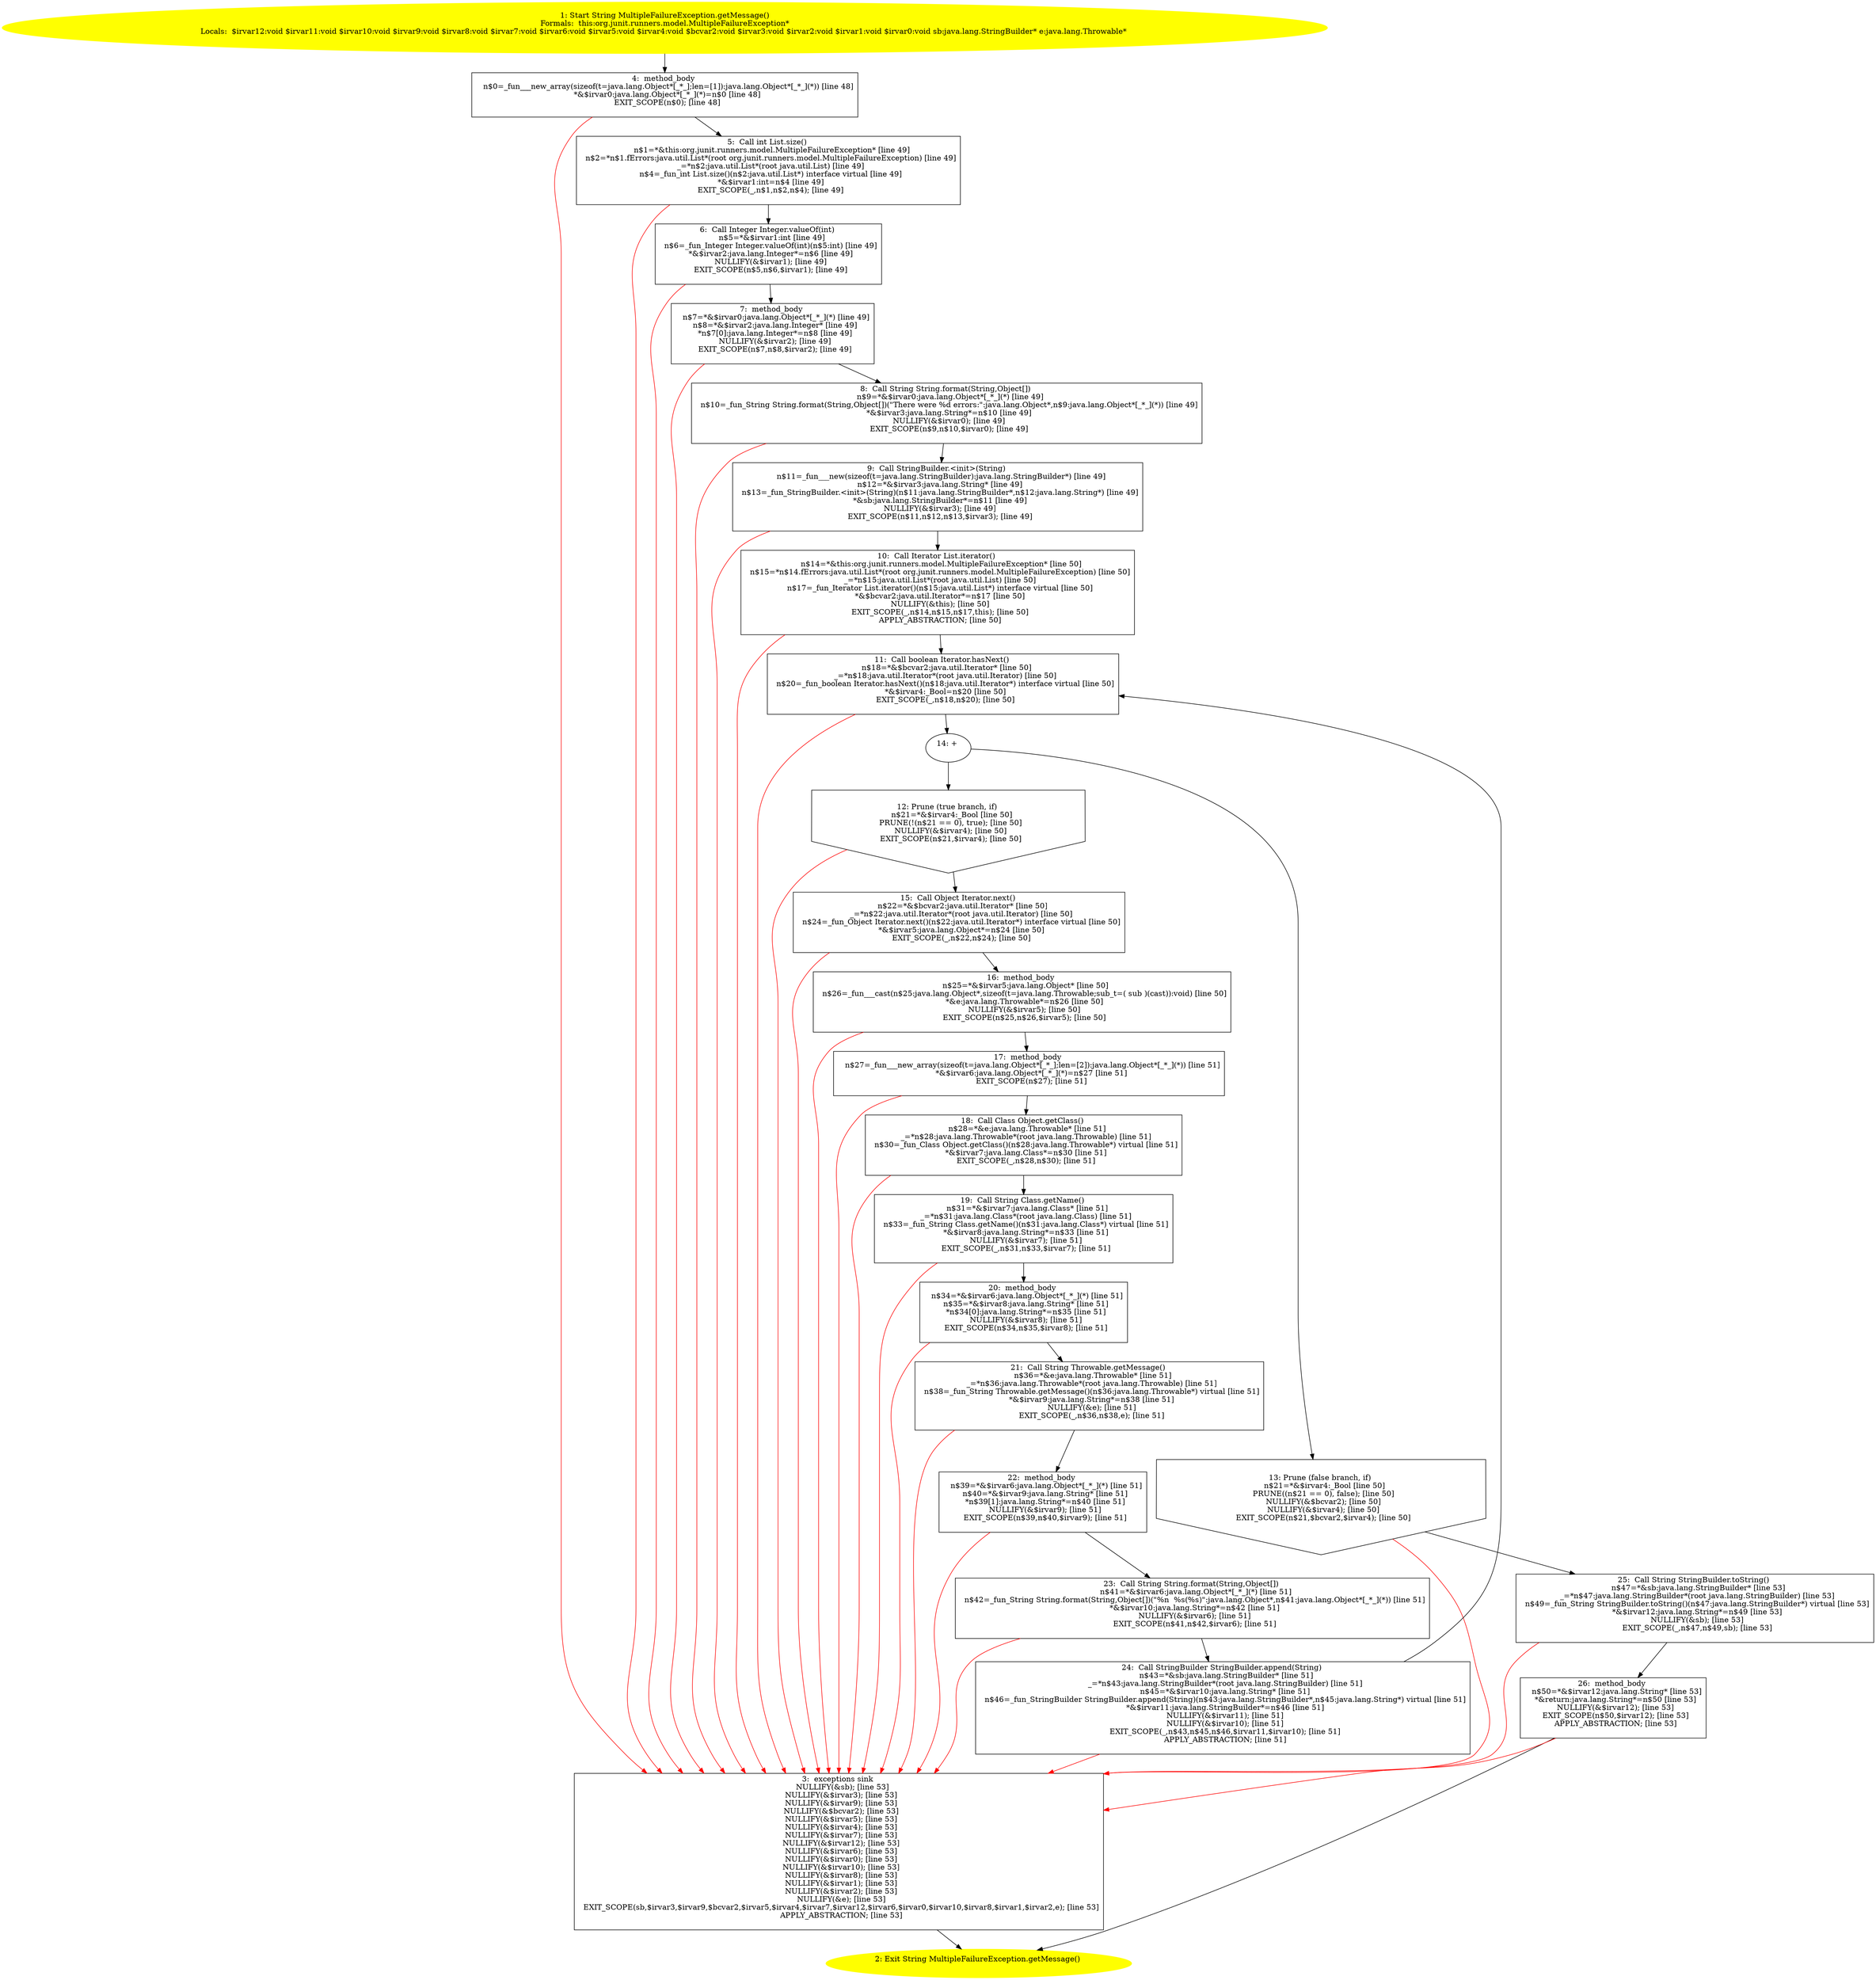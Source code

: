 /* @generated */
digraph cfg {
"org.junit.runners.model.MultipleFailureException.getMessage():java.lang.String.0b9824ed9eb032155c3c1615f123d3d9_1" [label="1: Start String MultipleFailureException.getMessage()\nFormals:  this:org.junit.runners.model.MultipleFailureException*\nLocals:  $irvar12:void $irvar11:void $irvar10:void $irvar9:void $irvar8:void $irvar7:void $irvar6:void $irvar5:void $irvar4:void $bcvar2:void $irvar3:void $irvar2:void $irvar1:void $irvar0:void sb:java.lang.StringBuilder* e:java.lang.Throwable* \n  " color=yellow style=filled]
	

	 "org.junit.runners.model.MultipleFailureException.getMessage():java.lang.String.0b9824ed9eb032155c3c1615f123d3d9_1" -> "org.junit.runners.model.MultipleFailureException.getMessage():java.lang.String.0b9824ed9eb032155c3c1615f123d3d9_4" ;
"org.junit.runners.model.MultipleFailureException.getMessage():java.lang.String.0b9824ed9eb032155c3c1615f123d3d9_2" [label="2: Exit String MultipleFailureException.getMessage() \n  " color=yellow style=filled]
	

"org.junit.runners.model.MultipleFailureException.getMessage():java.lang.String.0b9824ed9eb032155c3c1615f123d3d9_3" [label="3:  exceptions sink \n   NULLIFY(&sb); [line 53]\n  NULLIFY(&$irvar3); [line 53]\n  NULLIFY(&$irvar9); [line 53]\n  NULLIFY(&$bcvar2); [line 53]\n  NULLIFY(&$irvar5); [line 53]\n  NULLIFY(&$irvar4); [line 53]\n  NULLIFY(&$irvar7); [line 53]\n  NULLIFY(&$irvar12); [line 53]\n  NULLIFY(&$irvar6); [line 53]\n  NULLIFY(&$irvar0); [line 53]\n  NULLIFY(&$irvar10); [line 53]\n  NULLIFY(&$irvar8); [line 53]\n  NULLIFY(&$irvar1); [line 53]\n  NULLIFY(&$irvar2); [line 53]\n  NULLIFY(&e); [line 53]\n  EXIT_SCOPE(sb,$irvar3,$irvar9,$bcvar2,$irvar5,$irvar4,$irvar7,$irvar12,$irvar6,$irvar0,$irvar10,$irvar8,$irvar1,$irvar2,e); [line 53]\n  APPLY_ABSTRACTION; [line 53]\n " shape="box"]
	

	 "org.junit.runners.model.MultipleFailureException.getMessage():java.lang.String.0b9824ed9eb032155c3c1615f123d3d9_3" -> "org.junit.runners.model.MultipleFailureException.getMessage():java.lang.String.0b9824ed9eb032155c3c1615f123d3d9_2" ;
"org.junit.runners.model.MultipleFailureException.getMessage():java.lang.String.0b9824ed9eb032155c3c1615f123d3d9_4" [label="4:  method_body \n   n$0=_fun___new_array(sizeof(t=java.lang.Object*[_*_];len=[1]):java.lang.Object*[_*_](*)) [line 48]\n  *&$irvar0:java.lang.Object*[_*_](*)=n$0 [line 48]\n  EXIT_SCOPE(n$0); [line 48]\n " shape="box"]
	

	 "org.junit.runners.model.MultipleFailureException.getMessage():java.lang.String.0b9824ed9eb032155c3c1615f123d3d9_4" -> "org.junit.runners.model.MultipleFailureException.getMessage():java.lang.String.0b9824ed9eb032155c3c1615f123d3d9_5" ;
	 "org.junit.runners.model.MultipleFailureException.getMessage():java.lang.String.0b9824ed9eb032155c3c1615f123d3d9_4" -> "org.junit.runners.model.MultipleFailureException.getMessage():java.lang.String.0b9824ed9eb032155c3c1615f123d3d9_3" [color="red" ];
"org.junit.runners.model.MultipleFailureException.getMessage():java.lang.String.0b9824ed9eb032155c3c1615f123d3d9_5" [label="5:  Call int List.size() \n   n$1=*&this:org.junit.runners.model.MultipleFailureException* [line 49]\n  n$2=*n$1.fErrors:java.util.List*(root org.junit.runners.model.MultipleFailureException) [line 49]\n  _=*n$2:java.util.List*(root java.util.List) [line 49]\n  n$4=_fun_int List.size()(n$2:java.util.List*) interface virtual [line 49]\n  *&$irvar1:int=n$4 [line 49]\n  EXIT_SCOPE(_,n$1,n$2,n$4); [line 49]\n " shape="box"]
	

	 "org.junit.runners.model.MultipleFailureException.getMessage():java.lang.String.0b9824ed9eb032155c3c1615f123d3d9_5" -> "org.junit.runners.model.MultipleFailureException.getMessage():java.lang.String.0b9824ed9eb032155c3c1615f123d3d9_6" ;
	 "org.junit.runners.model.MultipleFailureException.getMessage():java.lang.String.0b9824ed9eb032155c3c1615f123d3d9_5" -> "org.junit.runners.model.MultipleFailureException.getMessage():java.lang.String.0b9824ed9eb032155c3c1615f123d3d9_3" [color="red" ];
"org.junit.runners.model.MultipleFailureException.getMessage():java.lang.String.0b9824ed9eb032155c3c1615f123d3d9_6" [label="6:  Call Integer Integer.valueOf(int) \n   n$5=*&$irvar1:int [line 49]\n  n$6=_fun_Integer Integer.valueOf(int)(n$5:int) [line 49]\n  *&$irvar2:java.lang.Integer*=n$6 [line 49]\n  NULLIFY(&$irvar1); [line 49]\n  EXIT_SCOPE(n$5,n$6,$irvar1); [line 49]\n " shape="box"]
	

	 "org.junit.runners.model.MultipleFailureException.getMessage():java.lang.String.0b9824ed9eb032155c3c1615f123d3d9_6" -> "org.junit.runners.model.MultipleFailureException.getMessage():java.lang.String.0b9824ed9eb032155c3c1615f123d3d9_7" ;
	 "org.junit.runners.model.MultipleFailureException.getMessage():java.lang.String.0b9824ed9eb032155c3c1615f123d3d9_6" -> "org.junit.runners.model.MultipleFailureException.getMessage():java.lang.String.0b9824ed9eb032155c3c1615f123d3d9_3" [color="red" ];
"org.junit.runners.model.MultipleFailureException.getMessage():java.lang.String.0b9824ed9eb032155c3c1615f123d3d9_7" [label="7:  method_body \n   n$7=*&$irvar0:java.lang.Object*[_*_](*) [line 49]\n  n$8=*&$irvar2:java.lang.Integer* [line 49]\n  *n$7[0]:java.lang.Integer*=n$8 [line 49]\n  NULLIFY(&$irvar2); [line 49]\n  EXIT_SCOPE(n$7,n$8,$irvar2); [line 49]\n " shape="box"]
	

	 "org.junit.runners.model.MultipleFailureException.getMessage():java.lang.String.0b9824ed9eb032155c3c1615f123d3d9_7" -> "org.junit.runners.model.MultipleFailureException.getMessage():java.lang.String.0b9824ed9eb032155c3c1615f123d3d9_8" ;
	 "org.junit.runners.model.MultipleFailureException.getMessage():java.lang.String.0b9824ed9eb032155c3c1615f123d3d9_7" -> "org.junit.runners.model.MultipleFailureException.getMessage():java.lang.String.0b9824ed9eb032155c3c1615f123d3d9_3" [color="red" ];
"org.junit.runners.model.MultipleFailureException.getMessage():java.lang.String.0b9824ed9eb032155c3c1615f123d3d9_8" [label="8:  Call String String.format(String,Object[]) \n   n$9=*&$irvar0:java.lang.Object*[_*_](*) [line 49]\n  n$10=_fun_String String.format(String,Object[])(\"There were %d errors:\":java.lang.Object*,n$9:java.lang.Object*[_*_](*)) [line 49]\n  *&$irvar3:java.lang.String*=n$10 [line 49]\n  NULLIFY(&$irvar0); [line 49]\n  EXIT_SCOPE(n$9,n$10,$irvar0); [line 49]\n " shape="box"]
	

	 "org.junit.runners.model.MultipleFailureException.getMessage():java.lang.String.0b9824ed9eb032155c3c1615f123d3d9_8" -> "org.junit.runners.model.MultipleFailureException.getMessage():java.lang.String.0b9824ed9eb032155c3c1615f123d3d9_9" ;
	 "org.junit.runners.model.MultipleFailureException.getMessage():java.lang.String.0b9824ed9eb032155c3c1615f123d3d9_8" -> "org.junit.runners.model.MultipleFailureException.getMessage():java.lang.String.0b9824ed9eb032155c3c1615f123d3d9_3" [color="red" ];
"org.junit.runners.model.MultipleFailureException.getMessage():java.lang.String.0b9824ed9eb032155c3c1615f123d3d9_9" [label="9:  Call StringBuilder.<init>(String) \n   n$11=_fun___new(sizeof(t=java.lang.StringBuilder):java.lang.StringBuilder*) [line 49]\n  n$12=*&$irvar3:java.lang.String* [line 49]\n  n$13=_fun_StringBuilder.<init>(String)(n$11:java.lang.StringBuilder*,n$12:java.lang.String*) [line 49]\n  *&sb:java.lang.StringBuilder*=n$11 [line 49]\n  NULLIFY(&$irvar3); [line 49]\n  EXIT_SCOPE(n$11,n$12,n$13,$irvar3); [line 49]\n " shape="box"]
	

	 "org.junit.runners.model.MultipleFailureException.getMessage():java.lang.String.0b9824ed9eb032155c3c1615f123d3d9_9" -> "org.junit.runners.model.MultipleFailureException.getMessage():java.lang.String.0b9824ed9eb032155c3c1615f123d3d9_10" ;
	 "org.junit.runners.model.MultipleFailureException.getMessage():java.lang.String.0b9824ed9eb032155c3c1615f123d3d9_9" -> "org.junit.runners.model.MultipleFailureException.getMessage():java.lang.String.0b9824ed9eb032155c3c1615f123d3d9_3" [color="red" ];
"org.junit.runners.model.MultipleFailureException.getMessage():java.lang.String.0b9824ed9eb032155c3c1615f123d3d9_10" [label="10:  Call Iterator List.iterator() \n   n$14=*&this:org.junit.runners.model.MultipleFailureException* [line 50]\n  n$15=*n$14.fErrors:java.util.List*(root org.junit.runners.model.MultipleFailureException) [line 50]\n  _=*n$15:java.util.List*(root java.util.List) [line 50]\n  n$17=_fun_Iterator List.iterator()(n$15:java.util.List*) interface virtual [line 50]\n  *&$bcvar2:java.util.Iterator*=n$17 [line 50]\n  NULLIFY(&this); [line 50]\n  EXIT_SCOPE(_,n$14,n$15,n$17,this); [line 50]\n  APPLY_ABSTRACTION; [line 50]\n " shape="box"]
	

	 "org.junit.runners.model.MultipleFailureException.getMessage():java.lang.String.0b9824ed9eb032155c3c1615f123d3d9_10" -> "org.junit.runners.model.MultipleFailureException.getMessage():java.lang.String.0b9824ed9eb032155c3c1615f123d3d9_11" ;
	 "org.junit.runners.model.MultipleFailureException.getMessage():java.lang.String.0b9824ed9eb032155c3c1615f123d3d9_10" -> "org.junit.runners.model.MultipleFailureException.getMessage():java.lang.String.0b9824ed9eb032155c3c1615f123d3d9_3" [color="red" ];
"org.junit.runners.model.MultipleFailureException.getMessage():java.lang.String.0b9824ed9eb032155c3c1615f123d3d9_11" [label="11:  Call boolean Iterator.hasNext() \n   n$18=*&$bcvar2:java.util.Iterator* [line 50]\n  _=*n$18:java.util.Iterator*(root java.util.Iterator) [line 50]\n  n$20=_fun_boolean Iterator.hasNext()(n$18:java.util.Iterator*) interface virtual [line 50]\n  *&$irvar4:_Bool=n$20 [line 50]\n  EXIT_SCOPE(_,n$18,n$20); [line 50]\n " shape="box"]
	

	 "org.junit.runners.model.MultipleFailureException.getMessage():java.lang.String.0b9824ed9eb032155c3c1615f123d3d9_11" -> "org.junit.runners.model.MultipleFailureException.getMessage():java.lang.String.0b9824ed9eb032155c3c1615f123d3d9_14" ;
	 "org.junit.runners.model.MultipleFailureException.getMessage():java.lang.String.0b9824ed9eb032155c3c1615f123d3d9_11" -> "org.junit.runners.model.MultipleFailureException.getMessage():java.lang.String.0b9824ed9eb032155c3c1615f123d3d9_3" [color="red" ];
"org.junit.runners.model.MultipleFailureException.getMessage():java.lang.String.0b9824ed9eb032155c3c1615f123d3d9_12" [label="12: Prune (true branch, if) \n   n$21=*&$irvar4:_Bool [line 50]\n  PRUNE(!(n$21 == 0), true); [line 50]\n  NULLIFY(&$irvar4); [line 50]\n  EXIT_SCOPE(n$21,$irvar4); [line 50]\n " shape="invhouse"]
	

	 "org.junit.runners.model.MultipleFailureException.getMessage():java.lang.String.0b9824ed9eb032155c3c1615f123d3d9_12" -> "org.junit.runners.model.MultipleFailureException.getMessage():java.lang.String.0b9824ed9eb032155c3c1615f123d3d9_15" ;
	 "org.junit.runners.model.MultipleFailureException.getMessage():java.lang.String.0b9824ed9eb032155c3c1615f123d3d9_12" -> "org.junit.runners.model.MultipleFailureException.getMessage():java.lang.String.0b9824ed9eb032155c3c1615f123d3d9_3" [color="red" ];
"org.junit.runners.model.MultipleFailureException.getMessage():java.lang.String.0b9824ed9eb032155c3c1615f123d3d9_13" [label="13: Prune (false branch, if) \n   n$21=*&$irvar4:_Bool [line 50]\n  PRUNE((n$21 == 0), false); [line 50]\n  NULLIFY(&$bcvar2); [line 50]\n  NULLIFY(&$irvar4); [line 50]\n  EXIT_SCOPE(n$21,$bcvar2,$irvar4); [line 50]\n " shape="invhouse"]
	

	 "org.junit.runners.model.MultipleFailureException.getMessage():java.lang.String.0b9824ed9eb032155c3c1615f123d3d9_13" -> "org.junit.runners.model.MultipleFailureException.getMessage():java.lang.String.0b9824ed9eb032155c3c1615f123d3d9_25" ;
	 "org.junit.runners.model.MultipleFailureException.getMessage():java.lang.String.0b9824ed9eb032155c3c1615f123d3d9_13" -> "org.junit.runners.model.MultipleFailureException.getMessage():java.lang.String.0b9824ed9eb032155c3c1615f123d3d9_3" [color="red" ];
"org.junit.runners.model.MultipleFailureException.getMessage():java.lang.String.0b9824ed9eb032155c3c1615f123d3d9_14" [label="14: + \n  " ]
	

	 "org.junit.runners.model.MultipleFailureException.getMessage():java.lang.String.0b9824ed9eb032155c3c1615f123d3d9_14" -> "org.junit.runners.model.MultipleFailureException.getMessage():java.lang.String.0b9824ed9eb032155c3c1615f123d3d9_12" ;
	 "org.junit.runners.model.MultipleFailureException.getMessage():java.lang.String.0b9824ed9eb032155c3c1615f123d3d9_14" -> "org.junit.runners.model.MultipleFailureException.getMessage():java.lang.String.0b9824ed9eb032155c3c1615f123d3d9_13" ;
"org.junit.runners.model.MultipleFailureException.getMessage():java.lang.String.0b9824ed9eb032155c3c1615f123d3d9_15" [label="15:  Call Object Iterator.next() \n   n$22=*&$bcvar2:java.util.Iterator* [line 50]\n  _=*n$22:java.util.Iterator*(root java.util.Iterator) [line 50]\n  n$24=_fun_Object Iterator.next()(n$22:java.util.Iterator*) interface virtual [line 50]\n  *&$irvar5:java.lang.Object*=n$24 [line 50]\n  EXIT_SCOPE(_,n$22,n$24); [line 50]\n " shape="box"]
	

	 "org.junit.runners.model.MultipleFailureException.getMessage():java.lang.String.0b9824ed9eb032155c3c1615f123d3d9_15" -> "org.junit.runners.model.MultipleFailureException.getMessage():java.lang.String.0b9824ed9eb032155c3c1615f123d3d9_16" ;
	 "org.junit.runners.model.MultipleFailureException.getMessage():java.lang.String.0b9824ed9eb032155c3c1615f123d3d9_15" -> "org.junit.runners.model.MultipleFailureException.getMessage():java.lang.String.0b9824ed9eb032155c3c1615f123d3d9_3" [color="red" ];
"org.junit.runners.model.MultipleFailureException.getMessage():java.lang.String.0b9824ed9eb032155c3c1615f123d3d9_16" [label="16:  method_body \n   n$25=*&$irvar5:java.lang.Object* [line 50]\n  n$26=_fun___cast(n$25:java.lang.Object*,sizeof(t=java.lang.Throwable;sub_t=( sub )(cast)):void) [line 50]\n  *&e:java.lang.Throwable*=n$26 [line 50]\n  NULLIFY(&$irvar5); [line 50]\n  EXIT_SCOPE(n$25,n$26,$irvar5); [line 50]\n " shape="box"]
	

	 "org.junit.runners.model.MultipleFailureException.getMessage():java.lang.String.0b9824ed9eb032155c3c1615f123d3d9_16" -> "org.junit.runners.model.MultipleFailureException.getMessage():java.lang.String.0b9824ed9eb032155c3c1615f123d3d9_17" ;
	 "org.junit.runners.model.MultipleFailureException.getMessage():java.lang.String.0b9824ed9eb032155c3c1615f123d3d9_16" -> "org.junit.runners.model.MultipleFailureException.getMessage():java.lang.String.0b9824ed9eb032155c3c1615f123d3d9_3" [color="red" ];
"org.junit.runners.model.MultipleFailureException.getMessage():java.lang.String.0b9824ed9eb032155c3c1615f123d3d9_17" [label="17:  method_body \n   n$27=_fun___new_array(sizeof(t=java.lang.Object*[_*_];len=[2]):java.lang.Object*[_*_](*)) [line 51]\n  *&$irvar6:java.lang.Object*[_*_](*)=n$27 [line 51]\n  EXIT_SCOPE(n$27); [line 51]\n " shape="box"]
	

	 "org.junit.runners.model.MultipleFailureException.getMessage():java.lang.String.0b9824ed9eb032155c3c1615f123d3d9_17" -> "org.junit.runners.model.MultipleFailureException.getMessage():java.lang.String.0b9824ed9eb032155c3c1615f123d3d9_18" ;
	 "org.junit.runners.model.MultipleFailureException.getMessage():java.lang.String.0b9824ed9eb032155c3c1615f123d3d9_17" -> "org.junit.runners.model.MultipleFailureException.getMessage():java.lang.String.0b9824ed9eb032155c3c1615f123d3d9_3" [color="red" ];
"org.junit.runners.model.MultipleFailureException.getMessage():java.lang.String.0b9824ed9eb032155c3c1615f123d3d9_18" [label="18:  Call Class Object.getClass() \n   n$28=*&e:java.lang.Throwable* [line 51]\n  _=*n$28:java.lang.Throwable*(root java.lang.Throwable) [line 51]\n  n$30=_fun_Class Object.getClass()(n$28:java.lang.Throwable*) virtual [line 51]\n  *&$irvar7:java.lang.Class*=n$30 [line 51]\n  EXIT_SCOPE(_,n$28,n$30); [line 51]\n " shape="box"]
	

	 "org.junit.runners.model.MultipleFailureException.getMessage():java.lang.String.0b9824ed9eb032155c3c1615f123d3d9_18" -> "org.junit.runners.model.MultipleFailureException.getMessage():java.lang.String.0b9824ed9eb032155c3c1615f123d3d9_19" ;
	 "org.junit.runners.model.MultipleFailureException.getMessage():java.lang.String.0b9824ed9eb032155c3c1615f123d3d9_18" -> "org.junit.runners.model.MultipleFailureException.getMessage():java.lang.String.0b9824ed9eb032155c3c1615f123d3d9_3" [color="red" ];
"org.junit.runners.model.MultipleFailureException.getMessage():java.lang.String.0b9824ed9eb032155c3c1615f123d3d9_19" [label="19:  Call String Class.getName() \n   n$31=*&$irvar7:java.lang.Class* [line 51]\n  _=*n$31:java.lang.Class*(root java.lang.Class) [line 51]\n  n$33=_fun_String Class.getName()(n$31:java.lang.Class*) virtual [line 51]\n  *&$irvar8:java.lang.String*=n$33 [line 51]\n  NULLIFY(&$irvar7); [line 51]\n  EXIT_SCOPE(_,n$31,n$33,$irvar7); [line 51]\n " shape="box"]
	

	 "org.junit.runners.model.MultipleFailureException.getMessage():java.lang.String.0b9824ed9eb032155c3c1615f123d3d9_19" -> "org.junit.runners.model.MultipleFailureException.getMessage():java.lang.String.0b9824ed9eb032155c3c1615f123d3d9_20" ;
	 "org.junit.runners.model.MultipleFailureException.getMessage():java.lang.String.0b9824ed9eb032155c3c1615f123d3d9_19" -> "org.junit.runners.model.MultipleFailureException.getMessage():java.lang.String.0b9824ed9eb032155c3c1615f123d3d9_3" [color="red" ];
"org.junit.runners.model.MultipleFailureException.getMessage():java.lang.String.0b9824ed9eb032155c3c1615f123d3d9_20" [label="20:  method_body \n   n$34=*&$irvar6:java.lang.Object*[_*_](*) [line 51]\n  n$35=*&$irvar8:java.lang.String* [line 51]\n  *n$34[0]:java.lang.String*=n$35 [line 51]\n  NULLIFY(&$irvar8); [line 51]\n  EXIT_SCOPE(n$34,n$35,$irvar8); [line 51]\n " shape="box"]
	

	 "org.junit.runners.model.MultipleFailureException.getMessage():java.lang.String.0b9824ed9eb032155c3c1615f123d3d9_20" -> "org.junit.runners.model.MultipleFailureException.getMessage():java.lang.String.0b9824ed9eb032155c3c1615f123d3d9_21" ;
	 "org.junit.runners.model.MultipleFailureException.getMessage():java.lang.String.0b9824ed9eb032155c3c1615f123d3d9_20" -> "org.junit.runners.model.MultipleFailureException.getMessage():java.lang.String.0b9824ed9eb032155c3c1615f123d3d9_3" [color="red" ];
"org.junit.runners.model.MultipleFailureException.getMessage():java.lang.String.0b9824ed9eb032155c3c1615f123d3d9_21" [label="21:  Call String Throwable.getMessage() \n   n$36=*&e:java.lang.Throwable* [line 51]\n  _=*n$36:java.lang.Throwable*(root java.lang.Throwable) [line 51]\n  n$38=_fun_String Throwable.getMessage()(n$36:java.lang.Throwable*) virtual [line 51]\n  *&$irvar9:java.lang.String*=n$38 [line 51]\n  NULLIFY(&e); [line 51]\n  EXIT_SCOPE(_,n$36,n$38,e); [line 51]\n " shape="box"]
	

	 "org.junit.runners.model.MultipleFailureException.getMessage():java.lang.String.0b9824ed9eb032155c3c1615f123d3d9_21" -> "org.junit.runners.model.MultipleFailureException.getMessage():java.lang.String.0b9824ed9eb032155c3c1615f123d3d9_22" ;
	 "org.junit.runners.model.MultipleFailureException.getMessage():java.lang.String.0b9824ed9eb032155c3c1615f123d3d9_21" -> "org.junit.runners.model.MultipleFailureException.getMessage():java.lang.String.0b9824ed9eb032155c3c1615f123d3d9_3" [color="red" ];
"org.junit.runners.model.MultipleFailureException.getMessage():java.lang.String.0b9824ed9eb032155c3c1615f123d3d9_22" [label="22:  method_body \n   n$39=*&$irvar6:java.lang.Object*[_*_](*) [line 51]\n  n$40=*&$irvar9:java.lang.String* [line 51]\n  *n$39[1]:java.lang.String*=n$40 [line 51]\n  NULLIFY(&$irvar9); [line 51]\n  EXIT_SCOPE(n$39,n$40,$irvar9); [line 51]\n " shape="box"]
	

	 "org.junit.runners.model.MultipleFailureException.getMessage():java.lang.String.0b9824ed9eb032155c3c1615f123d3d9_22" -> "org.junit.runners.model.MultipleFailureException.getMessage():java.lang.String.0b9824ed9eb032155c3c1615f123d3d9_23" ;
	 "org.junit.runners.model.MultipleFailureException.getMessage():java.lang.String.0b9824ed9eb032155c3c1615f123d3d9_22" -> "org.junit.runners.model.MultipleFailureException.getMessage():java.lang.String.0b9824ed9eb032155c3c1615f123d3d9_3" [color="red" ];
"org.junit.runners.model.MultipleFailureException.getMessage():java.lang.String.0b9824ed9eb032155c3c1615f123d3d9_23" [label="23:  Call String String.format(String,Object[]) \n   n$41=*&$irvar6:java.lang.Object*[_*_](*) [line 51]\n  n$42=_fun_String String.format(String,Object[])(\"%n  %s(%s)\":java.lang.Object*,n$41:java.lang.Object*[_*_](*)) [line 51]\n  *&$irvar10:java.lang.String*=n$42 [line 51]\n  NULLIFY(&$irvar6); [line 51]\n  EXIT_SCOPE(n$41,n$42,$irvar6); [line 51]\n " shape="box"]
	

	 "org.junit.runners.model.MultipleFailureException.getMessage():java.lang.String.0b9824ed9eb032155c3c1615f123d3d9_23" -> "org.junit.runners.model.MultipleFailureException.getMessage():java.lang.String.0b9824ed9eb032155c3c1615f123d3d9_24" ;
	 "org.junit.runners.model.MultipleFailureException.getMessage():java.lang.String.0b9824ed9eb032155c3c1615f123d3d9_23" -> "org.junit.runners.model.MultipleFailureException.getMessage():java.lang.String.0b9824ed9eb032155c3c1615f123d3d9_3" [color="red" ];
"org.junit.runners.model.MultipleFailureException.getMessage():java.lang.String.0b9824ed9eb032155c3c1615f123d3d9_24" [label="24:  Call StringBuilder StringBuilder.append(String) \n   n$43=*&sb:java.lang.StringBuilder* [line 51]\n  _=*n$43:java.lang.StringBuilder*(root java.lang.StringBuilder) [line 51]\n  n$45=*&$irvar10:java.lang.String* [line 51]\n  n$46=_fun_StringBuilder StringBuilder.append(String)(n$43:java.lang.StringBuilder*,n$45:java.lang.String*) virtual [line 51]\n  *&$irvar11:java.lang.StringBuilder*=n$46 [line 51]\n  NULLIFY(&$irvar11); [line 51]\n  NULLIFY(&$irvar10); [line 51]\n  EXIT_SCOPE(_,n$43,n$45,n$46,$irvar11,$irvar10); [line 51]\n  APPLY_ABSTRACTION; [line 51]\n " shape="box"]
	

	 "org.junit.runners.model.MultipleFailureException.getMessage():java.lang.String.0b9824ed9eb032155c3c1615f123d3d9_24" -> "org.junit.runners.model.MultipleFailureException.getMessage():java.lang.String.0b9824ed9eb032155c3c1615f123d3d9_11" ;
	 "org.junit.runners.model.MultipleFailureException.getMessage():java.lang.String.0b9824ed9eb032155c3c1615f123d3d9_24" -> "org.junit.runners.model.MultipleFailureException.getMessage():java.lang.String.0b9824ed9eb032155c3c1615f123d3d9_3" [color="red" ];
"org.junit.runners.model.MultipleFailureException.getMessage():java.lang.String.0b9824ed9eb032155c3c1615f123d3d9_25" [label="25:  Call String StringBuilder.toString() \n   n$47=*&sb:java.lang.StringBuilder* [line 53]\n  _=*n$47:java.lang.StringBuilder*(root java.lang.StringBuilder) [line 53]\n  n$49=_fun_String StringBuilder.toString()(n$47:java.lang.StringBuilder*) virtual [line 53]\n  *&$irvar12:java.lang.String*=n$49 [line 53]\n  NULLIFY(&sb); [line 53]\n  EXIT_SCOPE(_,n$47,n$49,sb); [line 53]\n " shape="box"]
	

	 "org.junit.runners.model.MultipleFailureException.getMessage():java.lang.String.0b9824ed9eb032155c3c1615f123d3d9_25" -> "org.junit.runners.model.MultipleFailureException.getMessage():java.lang.String.0b9824ed9eb032155c3c1615f123d3d9_26" ;
	 "org.junit.runners.model.MultipleFailureException.getMessage():java.lang.String.0b9824ed9eb032155c3c1615f123d3d9_25" -> "org.junit.runners.model.MultipleFailureException.getMessage():java.lang.String.0b9824ed9eb032155c3c1615f123d3d9_3" [color="red" ];
"org.junit.runners.model.MultipleFailureException.getMessage():java.lang.String.0b9824ed9eb032155c3c1615f123d3d9_26" [label="26:  method_body \n   n$50=*&$irvar12:java.lang.String* [line 53]\n  *&return:java.lang.String*=n$50 [line 53]\n  NULLIFY(&$irvar12); [line 53]\n  EXIT_SCOPE(n$50,$irvar12); [line 53]\n  APPLY_ABSTRACTION; [line 53]\n " shape="box"]
	

	 "org.junit.runners.model.MultipleFailureException.getMessage():java.lang.String.0b9824ed9eb032155c3c1615f123d3d9_26" -> "org.junit.runners.model.MultipleFailureException.getMessage():java.lang.String.0b9824ed9eb032155c3c1615f123d3d9_2" ;
	 "org.junit.runners.model.MultipleFailureException.getMessage():java.lang.String.0b9824ed9eb032155c3c1615f123d3d9_26" -> "org.junit.runners.model.MultipleFailureException.getMessage():java.lang.String.0b9824ed9eb032155c3c1615f123d3d9_3" [color="red" ];
}
